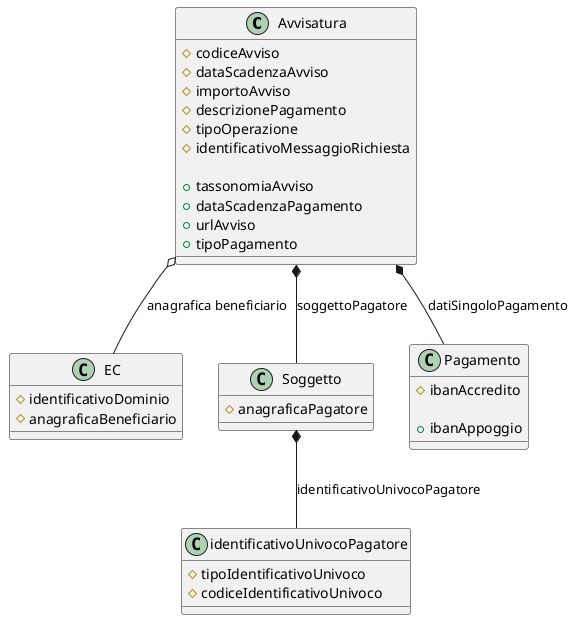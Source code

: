@startuml








class Avvisatura {
#codiceAvviso
#dataScadenzaAvviso
#importoAvviso
#descrizionePagamento
#tipoOperazione
#identificativoMessaggioRichiesta

+tassonomiaAvviso
+dataScadenzaPagamento
+urlAvviso
+tipoPagamento

}

class EC {
#identificativoDominio
#anagraficaBeneficiario


}



class Soggetto {
#anagraficaPagatore

}

class identificativoUnivocoPagatore{
#tipoIdentificativoUnivoco
#codiceIdentificativoUnivoco
}


class Pagamento {
#ibanAccredito

+ibanAppoggio
}


Avvisatura *-- Soggetto : soggettoPagatore
Avvisatura o-- EC : anagrafica beneficiario
Avvisatura *-- Pagamento : datiSingoloPagamento
Soggetto   *-- identificativoUnivocoPagatore : identificativoUnivocoPagatore


@enduml